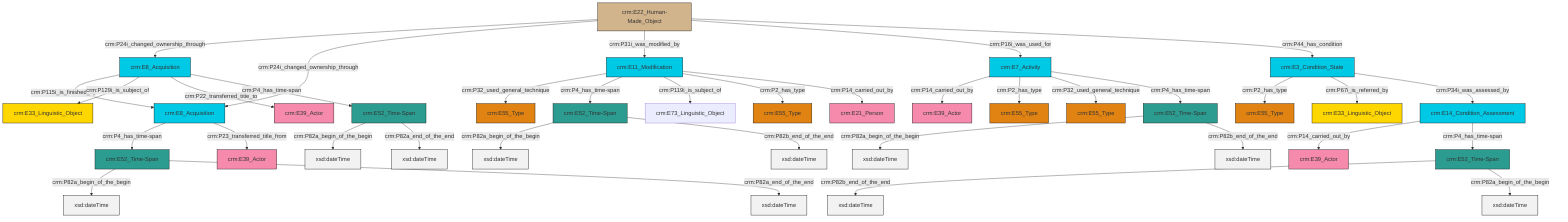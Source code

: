 graph TD
classDef Literal fill:#f2f2f2,stroke:#000000;
classDef CRM_Entity fill:#FFFFFF,stroke:#000000;
classDef Temporal_Entity fill:#00C9E6, stroke:#000000;
classDef Type fill:#E18312, stroke:#000000;
classDef Time-Span fill:#2C9C91, stroke:#000000;
classDef Appellation fill:#FFEB7F, stroke:#000000;
classDef Place fill:#008836, stroke:#000000;
classDef Persistent_Item fill:#B266B2, stroke:#000000;
classDef Conceptual_Object fill:#FFD700, stroke:#000000;
classDef Physical_Thing fill:#D2B48C, stroke:#000000;
classDef Actor fill:#f58aad, stroke:#000000;
classDef PC_Classes fill:#4ce600, stroke:#000000;
classDef Multi fill:#cccccc,stroke:#000000;

2["crm:E52_Time-Span"]:::Time-Span -->|crm:P82a_begin_of_the_begin| 3[xsd:dateTime]:::Literal
6["crm:E11_Modification"]:::Temporal_Entity -->|crm:P32_used_general_technique| 7["crm:E55_Type"]:::Type
8["crm:E3_Condition_State"]:::Temporal_Entity -->|crm:P2_has_type| 9["crm:E55_Type"]:::Type
12["crm:E7_Activity"]:::Temporal_Entity -->|crm:P14_carried_out_by| 4["crm:E39_Actor"]:::Actor
13["crm:E22_Human-Made_Object"]:::Physical_Thing -->|crm:P24i_changed_ownership_through| 14["crm:E8_Acquisition"]:::Temporal_Entity
8["crm:E3_Condition_State"]:::Temporal_Entity -->|crm:P67i_is_referred_by| 10["crm:E33_Linguistic_Object"]:::Conceptual_Object
19["crm:E52_Time-Span"]:::Time-Span -->|crm:P82a_begin_of_the_begin| 20[xsd:dateTime]:::Literal
0["crm:E52_Time-Span"]:::Time-Span -->|crm:P82a_begin_of_the_begin| 21[xsd:dateTime]:::Literal
13["crm:E22_Human-Made_Object"]:::Physical_Thing -->|crm:P24i_changed_ownership_through| 22["crm:E8_Acquisition"]:::Temporal_Entity
19["crm:E52_Time-Span"]:::Time-Span -->|crm:P82a_end_of_the_end| 24[xsd:dateTime]:::Literal
25["crm:E52_Time-Span"]:::Time-Span -->|crm:P82b_end_of_the_end| 26[xsd:dateTime]:::Literal
6["crm:E11_Modification"]:::Temporal_Entity -->|crm:P4_has_time-span| 0["crm:E52_Time-Span"]:::Time-Span
0["crm:E52_Time-Span"]:::Time-Span -->|crm:P82b_end_of_the_end| 27[xsd:dateTime]:::Literal
8["crm:E3_Condition_State"]:::Temporal_Entity -->|crm:P34i_was_assessed_by| 30["crm:E14_Condition_Assessment"]:::Temporal_Entity
25["crm:E52_Time-Span"]:::Time-Span -->|crm:P82a_begin_of_the_begin| 32[xsd:dateTime]:::Literal
14["crm:E8_Acquisition"]:::Temporal_Entity -->|crm:P115i_is_finished_by| 22["crm:E8_Acquisition"]:::Temporal_Entity
13["crm:E22_Human-Made_Object"]:::Physical_Thing -->|crm:P31i_was_modified_by| 6["crm:E11_Modification"]:::Temporal_Entity
12["crm:E7_Activity"]:::Temporal_Entity -->|crm:P2_has_type| 34["crm:E55_Type"]:::Type
40["crm:E52_Time-Span"]:::Time-Span -->|crm:P82a_begin_of_the_begin| 41[xsd:dateTime]:::Literal
30["crm:E14_Condition_Assessment"]:::Temporal_Entity -->|crm:P14_carried_out_by| 44["crm:E39_Actor"]:::Actor
12["crm:E7_Activity"]:::Temporal_Entity -->|crm:P32_used_general_technique| 45["crm:E55_Type"]:::Type
6["crm:E11_Modification"]:::Temporal_Entity -->|crm:P119i_is_subject_of| 35["crm:E73_Linguistic_Object"]:::Default
13["crm:E22_Human-Made_Object"]:::Physical_Thing -->|crm:P16i_was_used_for| 12["crm:E7_Activity"]:::Temporal_Entity
14["crm:E8_Acquisition"]:::Temporal_Entity -->|crm:P129i_is_subject_of| 48["crm:E33_Linguistic_Object"]:::Conceptual_Object
30["crm:E14_Condition_Assessment"]:::Temporal_Entity -->|crm:P4_has_time-span| 25["crm:E52_Time-Span"]:::Time-Span
12["crm:E7_Activity"]:::Temporal_Entity -->|crm:P4_has_time-span| 40["crm:E52_Time-Span"]:::Time-Span
14["crm:E8_Acquisition"]:::Temporal_Entity -->|crm:P22_transferred_title_to| 42["crm:E39_Actor"]:::Actor
40["crm:E52_Time-Span"]:::Time-Span -->|crm:P82b_end_of_the_end| 52[xsd:dateTime]:::Literal
22["crm:E8_Acquisition"]:::Temporal_Entity -->|crm:P4_has_time-span| 2["crm:E52_Time-Span"]:::Time-Span
6["crm:E11_Modification"]:::Temporal_Entity -->|crm:P2_has_type| 38["crm:E55_Type"]:::Type
13["crm:E22_Human-Made_Object"]:::Physical_Thing -->|crm:P44_has_condition| 8["crm:E3_Condition_State"]:::Temporal_Entity
2["crm:E52_Time-Span"]:::Time-Span -->|crm:P82a_end_of_the_end| 58[xsd:dateTime]:::Literal
6["crm:E11_Modification"]:::Temporal_Entity -->|crm:P14_carried_out_by| 17["crm:E21_Person"]:::Actor
22["crm:E8_Acquisition"]:::Temporal_Entity -->|crm:P23_transferred_title_from| 15["crm:E39_Actor"]:::Actor
14["crm:E8_Acquisition"]:::Temporal_Entity -->|crm:P4_has_time-span| 19["crm:E52_Time-Span"]:::Time-Span